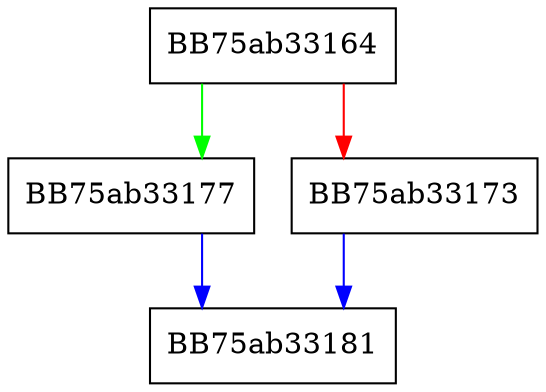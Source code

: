 digraph Skip {
  node [shape="box"];
  graph [splines=ortho];
  BB75ab33164 -> BB75ab33177 [color="green"];
  BB75ab33164 -> BB75ab33173 [color="red"];
  BB75ab33173 -> BB75ab33181 [color="blue"];
  BB75ab33177 -> BB75ab33181 [color="blue"];
}